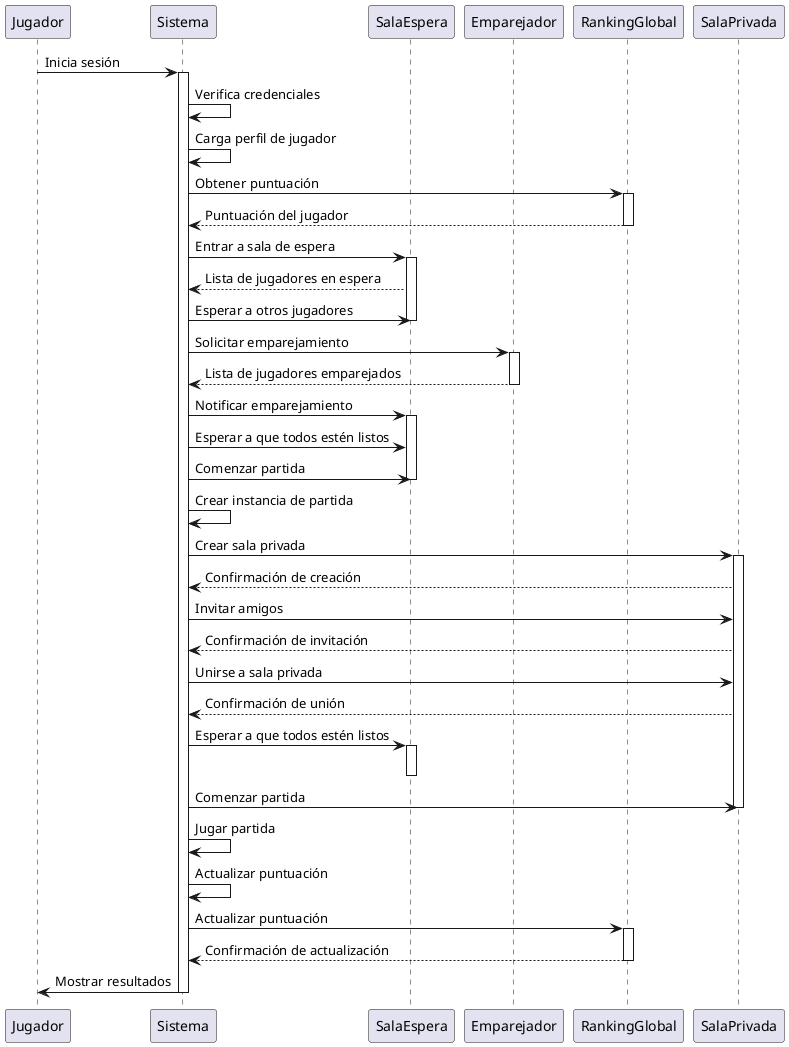 @startuml juego en linea
participant Jugador
participant Sistema
participant SalaEspera
participant Emparejador
participant RankingGlobal
participant SalaPrivada

Jugador -> Sistema: Inicia sesión
activate Sistema
Sistema -> Sistema: Verifica credenciales
Sistema -> Sistema: Carga perfil de jugador
Sistema -> RankingGlobal: Obtener puntuación
activate RankingGlobal
RankingGlobal --> Sistema: Puntuación del jugador
deactivate RankingGlobal

Sistema -> SalaEspera: Entrar a sala de espera
activate SalaEspera
SalaEspera --> Sistema: Lista de jugadores en espera
Sistema -> SalaEspera: Esperar a otros jugadores
deactivate SalaEspera
Sistema -> Emparejador: Solicitar emparejamiento
activate Emparejador
Emparejador --> Sistema: Lista de jugadores emparejados
deactivate Emparejador
Sistema -> SalaEspera: Notificar emparejamiento
activate SalaEspera
Sistema -> SalaEspera: Esperar a que todos estén listos
Sistema -> SalaEspera: Comenzar partida
deactivate SalaEspera
Sistema -> Sistema: Crear instancia de partida

Sistema -> SalaPrivada: Crear sala privada
activate SalaPrivada
SalaPrivada --> Sistema: Confirmación de creación
Sistema -> SalaPrivada: Invitar amigos
SalaPrivada --> Sistema: Confirmación de invitación
Sistema -> SalaPrivada: Unirse a sala privada
SalaPrivada --> Sistema: Confirmación de unión

Sistema -> SalaEspera: Esperar a que todos estén listos
activate SalaEspera
deactivate SalaEspera
Sistema -> SalaPrivada: Comenzar partida

deactivate SalaPrivada
Sistema -> Sistema: Jugar partida
Sistema -> Sistema: Actualizar puntuación
Sistema -> RankingGlobal: Actualizar puntuación
activate RankingGlobal
RankingGlobal --> Sistema: Confirmación de actualización
deactivate RankingGlobal
Sistema -> Jugador: Mostrar resultados
deactivate Sistema
@enduml
